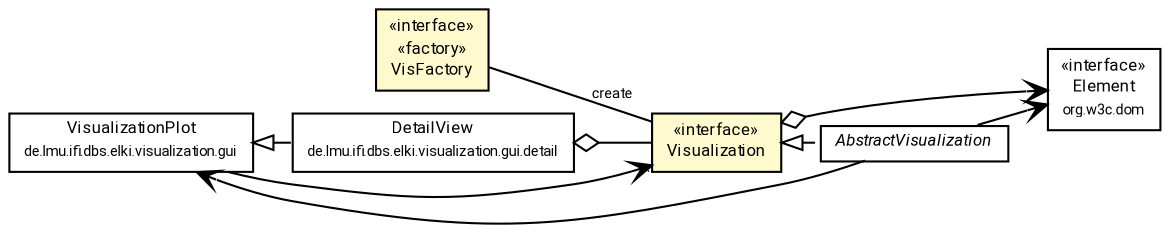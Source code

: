 #!/usr/local/bin/dot
#
# Class diagram 
# Generated by UMLGraph version R5_7_2-60-g0e99a6 (http://www.spinellis.gr/umlgraph/)
#

digraph G {
	graph [fontnames="svg"]
	edge [fontname="Roboto",fontsize=7,labelfontname="Roboto",labelfontsize=7,color="black"];
	node [fontname="Roboto",fontcolor="black",fontsize=8,shape=plaintext,margin=0,width=0,height=0];
	nodesep=0.15;
	ranksep=0.25;
	rankdir=LR;
	// de.lmu.ifi.dbs.elki.visualization.gui.VisualizationPlot
	c10691307 [label=<<table title="de.lmu.ifi.dbs.elki.visualization.gui.VisualizationPlot" border="0" cellborder="1" cellspacing="0" cellpadding="2" href="../gui/VisualizationPlot.html" target="_parent">
		<tr><td><table border="0" cellspacing="0" cellpadding="1">
		<tr><td align="center" balign="center"> <font face="Roboto">VisualizationPlot</font> </td></tr>
		<tr><td align="center" balign="center"> <font face="Roboto" point-size="7.0">de.lmu.ifi.dbs.elki.visualization.gui</font> </td></tr>
		</table></td></tr>
		</table>>, URL="../gui/VisualizationPlot.html"];
	// de.lmu.ifi.dbs.elki.visualization.gui.detail.DetailView
	c10691317 [label=<<table title="de.lmu.ifi.dbs.elki.visualization.gui.detail.DetailView" border="0" cellborder="1" cellspacing="0" cellpadding="2" href="../gui/detail/DetailView.html" target="_parent">
		<tr><td><table border="0" cellspacing="0" cellpadding="1">
		<tr><td align="center" balign="center"> <font face="Roboto">DetailView</font> </td></tr>
		<tr><td align="center" balign="center"> <font face="Roboto" point-size="7.0">de.lmu.ifi.dbs.elki.visualization.gui.detail</font> </td></tr>
		</table></td></tr>
		</table>>, URL="../gui/detail/DetailView.html"];
	// de.lmu.ifi.dbs.elki.visualization.visualizers.VisFactory
	c10691462 [label=<<table title="de.lmu.ifi.dbs.elki.visualization.visualizers.VisFactory" border="0" cellborder="1" cellspacing="0" cellpadding="2" bgcolor="LemonChiffon" href="VisFactory.html" target="_parent">
		<tr><td><table border="0" cellspacing="0" cellpadding="1">
		<tr><td align="center" balign="center"> &#171;interface&#187; </td></tr>
		<tr><td align="center" balign="center"> &#171;factory&#187; </td></tr>
		<tr><td align="center" balign="center"> <font face="Roboto">VisFactory</font> </td></tr>
		</table></td></tr>
		</table>>, URL="VisFactory.html"];
	// de.lmu.ifi.dbs.elki.visualization.visualizers.Visualization
	c10691467 [label=<<table title="de.lmu.ifi.dbs.elki.visualization.visualizers.Visualization" border="0" cellborder="1" cellspacing="0" cellpadding="2" bgcolor="lemonChiffon" href="Visualization.html" target="_parent">
		<tr><td><table border="0" cellspacing="0" cellpadding="1">
		<tr><td align="center" balign="center"> &#171;interface&#187; </td></tr>
		<tr><td align="center" balign="center"> <font face="Roboto">Visualization</font> </td></tr>
		</table></td></tr>
		</table>>, URL="Visualization.html"];
	// de.lmu.ifi.dbs.elki.visualization.visualizers.AbstractVisualization
	c10691469 [label=<<table title="de.lmu.ifi.dbs.elki.visualization.visualizers.AbstractVisualization" border="0" cellborder="1" cellspacing="0" cellpadding="2" href="AbstractVisualization.html" target="_parent">
		<tr><td><table border="0" cellspacing="0" cellpadding="1">
		<tr><td align="center" balign="center"> <font face="Roboto"><i>AbstractVisualization</i></font> </td></tr>
		</table></td></tr>
		</table>>, URL="AbstractVisualization.html"];
	// de.lmu.ifi.dbs.elki.visualization.gui.detail.DetailView extends de.lmu.ifi.dbs.elki.visualization.gui.VisualizationPlot
	c10691307 -> c10691317 [arrowtail=empty,dir=back,weight=10];
	// de.lmu.ifi.dbs.elki.visualization.gui.detail.DetailView has de.lmu.ifi.dbs.elki.visualization.visualizers.Visualization
	c10691317 -> c10691467 [arrowhead=none,arrowtail=ediamond,dir=back,weight=4];
	// de.lmu.ifi.dbs.elki.visualization.visualizers.VisFactory assoc de.lmu.ifi.dbs.elki.visualization.visualizers.Visualization
	c10691462 -> c10691467 [arrowhead=none,weight=2,label="create"];
	// de.lmu.ifi.dbs.elki.visualization.visualizers.Visualization navhas org.w3c.dom.Element
	c10691467 -> c10694220 [arrowhead=open,arrowtail=ediamond,dir=both,weight=3];
	// de.lmu.ifi.dbs.elki.visualization.visualizers.AbstractVisualization implements de.lmu.ifi.dbs.elki.visualization.visualizers.Visualization
	c10691467 -> c10691469 [arrowtail=empty,style=dashed,dir=back,weight=9];
	// de.lmu.ifi.dbs.elki.visualization.gui.VisualizationPlot navassoc de.lmu.ifi.dbs.elki.visualization.visualizers.Visualization
	c10691307 -> c10691467 [arrowhead=open,weight=1,headlabel="*"];
	// de.lmu.ifi.dbs.elki.visualization.visualizers.AbstractVisualization navassoc de.lmu.ifi.dbs.elki.visualization.gui.VisualizationPlot
	c10691469 -> c10691307 [arrowhead=open,weight=1];
	// de.lmu.ifi.dbs.elki.visualization.visualizers.AbstractVisualization navassoc org.w3c.dom.Element
	c10691469 -> c10694220 [arrowhead=open,weight=1];
	// org.w3c.dom.Element
	c10694220 [label=<<table title="org.w3c.dom.Element" border="0" cellborder="1" cellspacing="0" cellpadding="2" href="http://docs.oracle.com/javase/7/docs/api/org/w3c/dom/Element.html" target="_parent">
		<tr><td><table border="0" cellspacing="0" cellpadding="1">
		<tr><td align="center" balign="center"> &#171;interface&#187; </td></tr>
		<tr><td align="center" balign="center"> <font face="Roboto">Element</font> </td></tr>
		<tr><td align="center" balign="center"> <font face="Roboto" point-size="7.0">org.w3c.dom</font> </td></tr>
		</table></td></tr>
		</table>>, URL="http://docs.oracle.com/javase/7/docs/api/org/w3c/dom/Element.html"];
}

